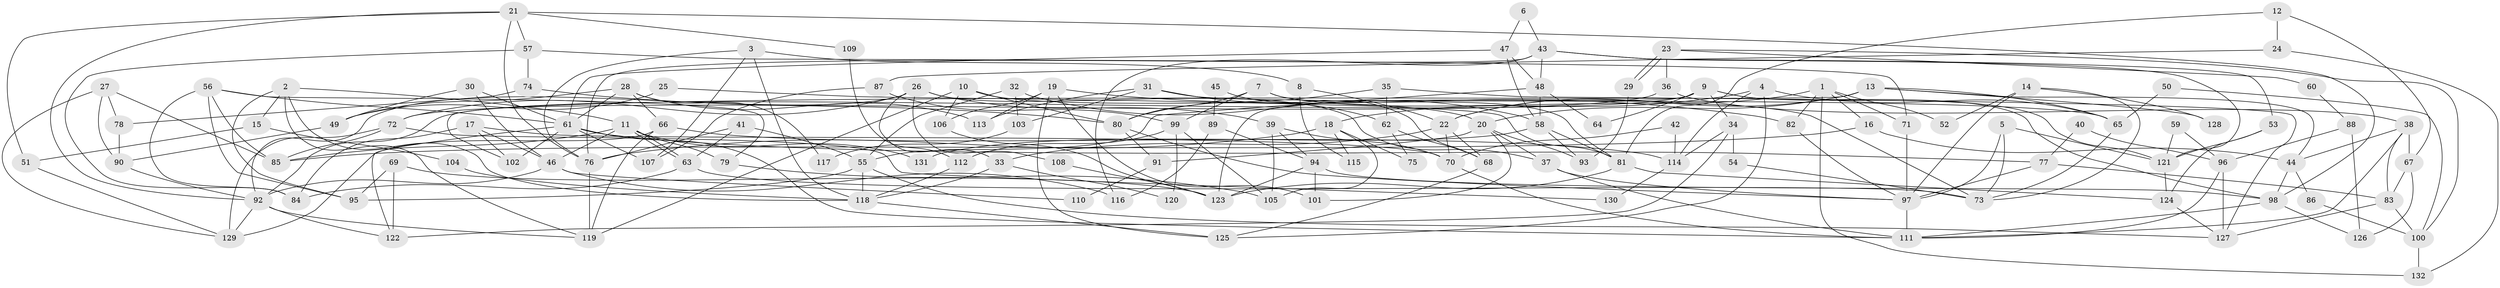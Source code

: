 // Generated by graph-tools (version 1.1) at 2025/15/03/09/25 04:15:09]
// undirected, 132 vertices, 264 edges
graph export_dot {
graph [start="1"]
  node [color=gray90,style=filled];
  1;
  2;
  3;
  4;
  5;
  6;
  7;
  8;
  9;
  10;
  11;
  12;
  13;
  14;
  15;
  16;
  17;
  18;
  19;
  20;
  21;
  22;
  23;
  24;
  25;
  26;
  27;
  28;
  29;
  30;
  31;
  32;
  33;
  34;
  35;
  36;
  37;
  38;
  39;
  40;
  41;
  42;
  43;
  44;
  45;
  46;
  47;
  48;
  49;
  50;
  51;
  52;
  53;
  54;
  55;
  56;
  57;
  58;
  59;
  60;
  61;
  62;
  63;
  64;
  65;
  66;
  67;
  68;
  69;
  70;
  71;
  72;
  73;
  74;
  75;
  76;
  77;
  78;
  79;
  80;
  81;
  82;
  83;
  84;
  85;
  86;
  87;
  88;
  89;
  90;
  91;
  92;
  93;
  94;
  95;
  96;
  97;
  98;
  99;
  100;
  101;
  102;
  103;
  104;
  105;
  106;
  107;
  108;
  109;
  110;
  111;
  112;
  113;
  114;
  115;
  116;
  117;
  118;
  119;
  120;
  121;
  122;
  123;
  124;
  125;
  126;
  127;
  128;
  129;
  130;
  131;
  132;
  1 -- 16;
  1 -- 22;
  1 -- 52;
  1 -- 71;
  1 -- 82;
  1 -- 132;
  2 -- 95;
  2 -- 11;
  2 -- 15;
  2 -- 118;
  2 -- 119;
  3 -- 118;
  3 -- 76;
  3 -- 8;
  3 -- 107;
  4 -- 114;
  4 -- 125;
  4 -- 18;
  4 -- 65;
  5 -- 97;
  5 -- 73;
  5 -- 121;
  6 -- 47;
  6 -- 43;
  7 -- 81;
  7 -- 73;
  7 -- 80;
  7 -- 99;
  8 -- 22;
  8 -- 115;
  9 -- 121;
  9 -- 123;
  9 -- 34;
  9 -- 64;
  9 -- 92;
  9 -- 98;
  10 -- 119;
  10 -- 80;
  10 -- 20;
  10 -- 106;
  11 -- 46;
  11 -- 63;
  11 -- 63;
  11 -- 79;
  11 -- 85;
  11 -- 131;
  12 -- 67;
  12 -- 24;
  12 -- 81;
  13 -- 20;
  13 -- 65;
  13 -- 22;
  13 -- 44;
  13 -- 102;
  13 -- 128;
  14 -- 97;
  14 -- 73;
  14 -- 52;
  14 -- 128;
  15 -- 51;
  15 -- 104;
  16 -- 44;
  16 -- 85;
  17 -- 102;
  17 -- 70;
  17 -- 46;
  17 -- 84;
  18 -- 105;
  18 -- 75;
  18 -- 76;
  18 -- 115;
  19 -- 82;
  19 -- 106;
  19 -- 101;
  19 -- 113;
  19 -- 125;
  20 -- 37;
  20 -- 91;
  20 -- 93;
  20 -- 101;
  21 -- 92;
  21 -- 98;
  21 -- 51;
  21 -- 57;
  21 -- 76;
  21 -- 109;
  22 -- 70;
  22 -- 33;
  22 -- 68;
  23 -- 36;
  23 -- 29;
  23 -- 29;
  23 -- 60;
  23 -- 100;
  24 -- 87;
  24 -- 132;
  25 -- 49;
  25 -- 81;
  26 -- 92;
  26 -- 33;
  26 -- 37;
  26 -- 39;
  26 -- 72;
  26 -- 108;
  27 -- 129;
  27 -- 78;
  27 -- 85;
  27 -- 90;
  28 -- 61;
  28 -- 66;
  28 -- 49;
  28 -- 113;
  28 -- 117;
  29 -- 93;
  30 -- 49;
  30 -- 46;
  30 -- 61;
  31 -- 113;
  31 -- 62;
  31 -- 65;
  31 -- 103;
  32 -- 58;
  32 -- 55;
  32 -- 103;
  33 -- 118;
  33 -- 120;
  34 -- 122;
  34 -- 54;
  34 -- 114;
  35 -- 80;
  35 -- 127;
  35 -- 62;
  36 -- 72;
  36 -- 38;
  37 -- 97;
  37 -- 111;
  38 -- 83;
  38 -- 111;
  38 -- 44;
  38 -- 67;
  39 -- 94;
  39 -- 70;
  39 -- 105;
  40 -- 96;
  40 -- 77;
  41 -- 63;
  41 -- 76;
  41 -- 55;
  42 -- 114;
  42 -- 70;
  43 -- 76;
  43 -- 121;
  43 -- 48;
  43 -- 53;
  43 -- 116;
  44 -- 86;
  44 -- 98;
  45 -- 68;
  45 -- 89;
  46 -- 92;
  46 -- 110;
  46 -- 116;
  47 -- 61;
  47 -- 58;
  47 -- 48;
  48 -- 55;
  48 -- 58;
  48 -- 64;
  49 -- 90;
  50 -- 65;
  50 -- 100;
  51 -- 129;
  53 -- 121;
  53 -- 124;
  54 -- 73;
  55 -- 95;
  55 -- 118;
  55 -- 127;
  56 -- 85;
  56 -- 61;
  56 -- 79;
  56 -- 84;
  56 -- 95;
  57 -- 84;
  57 -- 71;
  57 -- 74;
  58 -- 81;
  58 -- 93;
  58 -- 131;
  59 -- 121;
  59 -- 96;
  60 -- 88;
  61 -- 111;
  61 -- 77;
  61 -- 102;
  61 -- 107;
  61 -- 122;
  62 -- 68;
  62 -- 75;
  63 -- 84;
  63 -- 73;
  65 -- 73;
  66 -- 129;
  66 -- 119;
  66 -- 114;
  67 -- 83;
  67 -- 126;
  68 -- 125;
  69 -- 122;
  69 -- 95;
  69 -- 123;
  70 -- 111;
  71 -- 97;
  72 -- 85;
  72 -- 129;
  72 -- 130;
  74 -- 80;
  74 -- 78;
  76 -- 119;
  77 -- 97;
  77 -- 83;
  78 -- 90;
  79 -- 105;
  80 -- 97;
  80 -- 91;
  81 -- 123;
  81 -- 124;
  82 -- 97;
  83 -- 127;
  83 -- 100;
  86 -- 100;
  87 -- 99;
  87 -- 107;
  88 -- 96;
  88 -- 126;
  89 -- 94;
  89 -- 116;
  90 -- 92;
  91 -- 110;
  92 -- 119;
  92 -- 122;
  92 -- 129;
  94 -- 98;
  94 -- 101;
  94 -- 123;
  96 -- 127;
  96 -- 111;
  97 -- 111;
  98 -- 111;
  98 -- 126;
  99 -- 105;
  99 -- 112;
  99 -- 120;
  100 -- 132;
  103 -- 117;
  104 -- 118;
  106 -- 123;
  108 -- 123;
  109 -- 112;
  112 -- 118;
  114 -- 130;
  118 -- 125;
  121 -- 124;
  124 -- 127;
}
